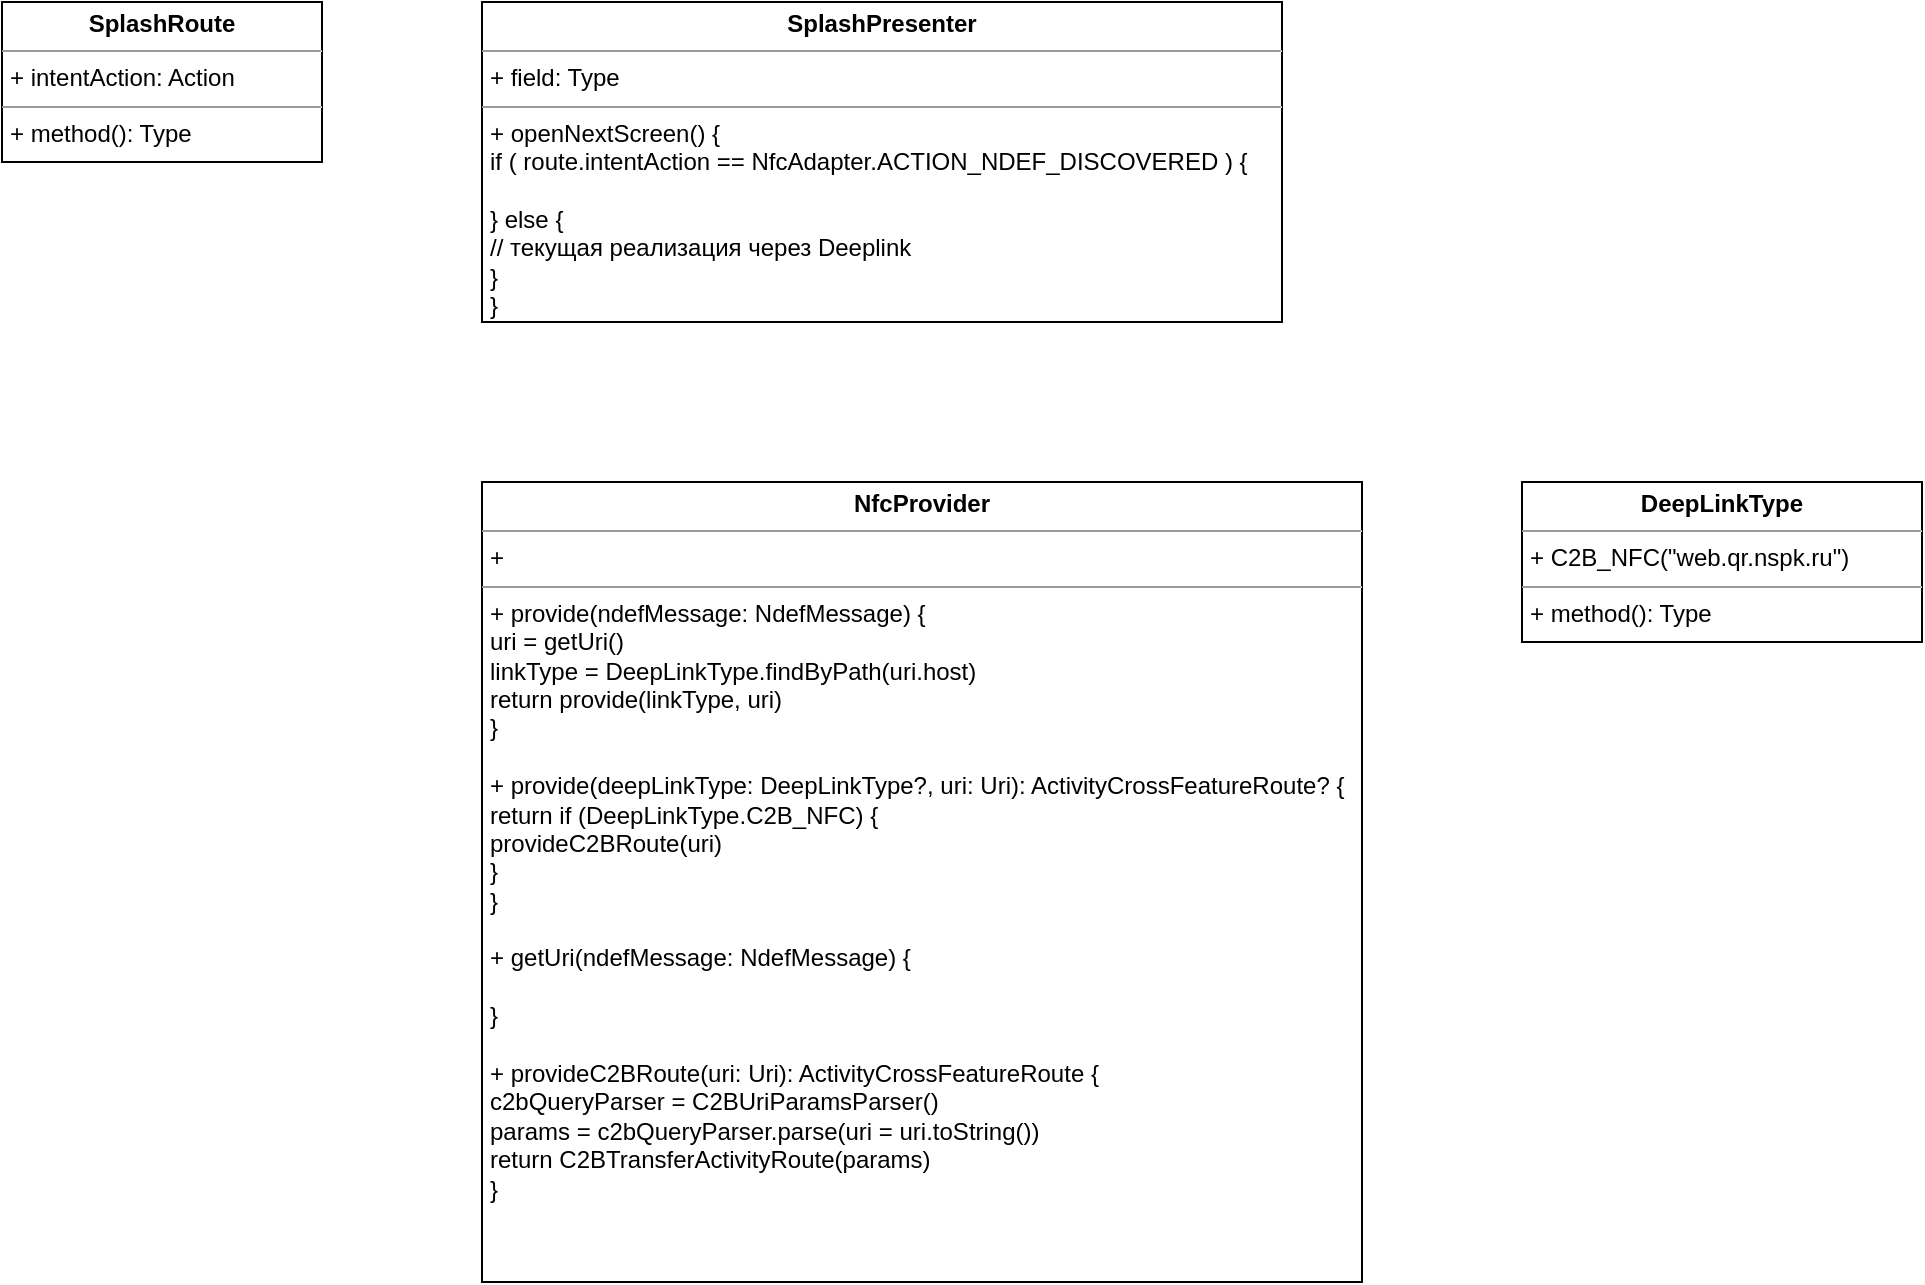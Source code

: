 <mxfile version="20.8.16" type="github">
  <diagram name="Страница 1" id="77XX2ot-AXuAcVkpyhDV">
    <mxGraphModel dx="954" dy="642" grid="1" gridSize="10" guides="1" tooltips="1" connect="1" arrows="1" fold="1" page="1" pageScale="1" pageWidth="827" pageHeight="1169" math="0" shadow="0">
      <root>
        <mxCell id="0" />
        <mxCell id="1" parent="0" />
        <mxCell id="XIR1wBfXApnDmehk49Lx-1" value="&lt;p style=&quot;margin:0px;margin-top:4px;text-align:center;&quot;&gt;&lt;b&gt;SplashRoute&lt;/b&gt;&lt;/p&gt;&lt;hr size=&quot;1&quot;&gt;&lt;p style=&quot;margin:0px;margin-left:4px;&quot;&gt;+ intentAction: Action&lt;br&gt;&lt;/p&gt;&lt;hr size=&quot;1&quot;&gt;&lt;p style=&quot;margin:0px;margin-left:4px;&quot;&gt;+ method(): Type&lt;/p&gt;" style="verticalAlign=top;align=left;overflow=fill;fontSize=12;fontFamily=Helvetica;html=1;" vertex="1" parent="1">
          <mxGeometry x="80" y="80" width="160" height="80" as="geometry" />
        </mxCell>
        <mxCell id="XIR1wBfXApnDmehk49Lx-2" value="&lt;p style=&quot;margin:0px;margin-top:4px;text-align:center;&quot;&gt;&lt;b&gt;SplashPresenter&lt;/b&gt;&lt;/p&gt;&lt;hr size=&quot;1&quot;&gt;&lt;p style=&quot;margin:0px;margin-left:4px;&quot;&gt;+ field: Type&lt;/p&gt;&lt;hr size=&quot;1&quot;&gt;&lt;p style=&quot;margin:0px;margin-left:4px;&quot;&gt;+ openNextScreen() {&lt;/p&gt;&lt;p style=&quot;margin:0px;margin-left:4px;&quot;&gt;if ( route.intentAction == NfcAdapter.ACTION_NDEF_DISCOVERED ) {&lt;/p&gt;&lt;p style=&quot;margin:0px;margin-left:4px;&quot;&gt;&lt;br&gt;&lt;/p&gt;&lt;p style=&quot;margin:0px;margin-left:4px;&quot;&gt;} else { &lt;br&gt;&lt;/p&gt;&lt;p style=&quot;margin:0px;margin-left:4px;&quot;&gt;// текущая реализация через Deeplink&lt;br&gt;&lt;/p&gt;&lt;p style=&quot;margin:0px;margin-left:4px;&quot;&gt;}&lt;br&gt;&lt;/p&gt;&lt;p style=&quot;margin:0px;margin-left:4px;&quot;&gt;}&lt;br&gt;&lt;/p&gt;" style="verticalAlign=top;align=left;overflow=fill;fontSize=12;fontFamily=Helvetica;html=1;" vertex="1" parent="1">
          <mxGeometry x="320" y="80" width="400" height="160" as="geometry" />
        </mxCell>
        <mxCell id="XIR1wBfXApnDmehk49Lx-3" value="&lt;p style=&quot;margin:0px;margin-top:4px;text-align:center;&quot;&gt;&lt;b&gt;NfcProvider&lt;/b&gt;&lt;/p&gt;&lt;hr size=&quot;1&quot;&gt;&lt;p style=&quot;margin:0px;margin-left:4px;&quot;&gt;+ &lt;br&gt;&lt;/p&gt;&lt;hr size=&quot;1&quot;&gt;&lt;p style=&quot;margin:0px;margin-left:4px;&quot;&gt;+ provide(ndefMessage: NdefMessage) {&lt;/p&gt;&lt;p style=&quot;margin:0px;margin-left:4px;&quot;&gt;uri = getUri()&lt;br&gt;&lt;/p&gt;&lt;p style=&quot;margin:0px;margin-left:4px;&quot;&gt;linkType = DeepLinkType.findByPath(uri.host)&lt;/p&gt;&lt;p style=&quot;margin:0px;margin-left:4px;&quot;&gt;return provide(linkType, uri)&lt;br&gt;&lt;/p&gt;&lt;p style=&quot;margin:0px;margin-left:4px;&quot;&gt;}&lt;/p&gt;&lt;p style=&quot;margin:0px;margin-left:4px;&quot;&gt;&lt;br&gt;&lt;/p&gt;&lt;p style=&quot;margin:0px;margin-left:4px;&quot;&gt;+ provide(deepLinkType: DeepLinkType?, uri: Uri): ActivityCrossFeatureRoute? {&lt;/p&gt;&lt;p style=&quot;margin:0px;margin-left:4px;&quot;&gt;return if (DeepLinkType.C2B_NFC) {&lt;/p&gt;&lt;p style=&quot;margin:0px;margin-left:4px;&quot;&gt;provideC2BRoute(uri)&lt;/p&gt;&lt;p style=&quot;margin:0px;margin-left:4px;&quot;&gt;}&lt;br&gt;&lt;/p&gt;&lt;p style=&quot;margin:0px;margin-left:4px;&quot;&gt;}&lt;br&gt;&lt;/p&gt;&lt;p style=&quot;margin:0px;margin-left:4px;&quot;&gt;&lt;br&gt;&lt;/p&gt;&lt;p style=&quot;margin:0px;margin-left:4px;&quot;&gt;+ getUri(ndefMessage: NdefMessage) {&lt;/p&gt;&lt;p style=&quot;margin:0px;margin-left:4px;&quot;&gt;&lt;br&gt;&lt;/p&gt;&lt;p style=&quot;margin:0px;margin-left:4px;&quot;&gt;}&lt;/p&gt;&lt;p style=&quot;margin:0px;margin-left:4px;&quot;&gt;&lt;br&gt;&lt;/p&gt;&lt;p style=&quot;margin:0px;margin-left:4px;&quot;&gt;+ provideC2BRoute(uri: Uri): ActivityCrossFeatureRoute {&lt;/p&gt;&lt;p style=&quot;margin:0px;margin-left:4px;&quot;&gt;c2bQueryParser = C2BUriParamsParser()&lt;/p&gt;&lt;p style=&quot;margin:0px;margin-left:4px;&quot;&gt;params = c2bQueryParser.parse(uri = uri.toString())&lt;/p&gt;&lt;p style=&quot;margin:0px;margin-left:4px;&quot;&gt;return C2BTransferActivityRoute(params)&lt;br&gt;&lt;/p&gt;&lt;p style=&quot;margin:0px;margin-left:4px;&quot;&gt;}&lt;br&gt;&lt;/p&gt;" style="verticalAlign=top;align=left;overflow=fill;fontSize=12;fontFamily=Helvetica;html=1;" vertex="1" parent="1">
          <mxGeometry x="320" y="320" width="440" height="400" as="geometry" />
        </mxCell>
        <mxCell id="XIR1wBfXApnDmehk49Lx-4" value="&lt;p style=&quot;margin:0px;margin-top:4px;text-align:center;&quot;&gt;&lt;b&gt;DeepLinkType&lt;/b&gt;&lt;/p&gt;&lt;hr size=&quot;1&quot;&gt;&lt;p style=&quot;margin:0px;margin-left:4px;&quot;&gt;+ C2B_NFC(&quot;web.qr.nspk.ru&quot;)&lt;/p&gt;&lt;hr size=&quot;1&quot;&gt;&lt;p style=&quot;margin:0px;margin-left:4px;&quot;&gt;+ method(): Type&lt;/p&gt;" style="verticalAlign=top;align=left;overflow=fill;fontSize=12;fontFamily=Helvetica;html=1;" vertex="1" parent="1">
          <mxGeometry x="840" y="320" width="200" height="80" as="geometry" />
        </mxCell>
      </root>
    </mxGraphModel>
  </diagram>
</mxfile>
